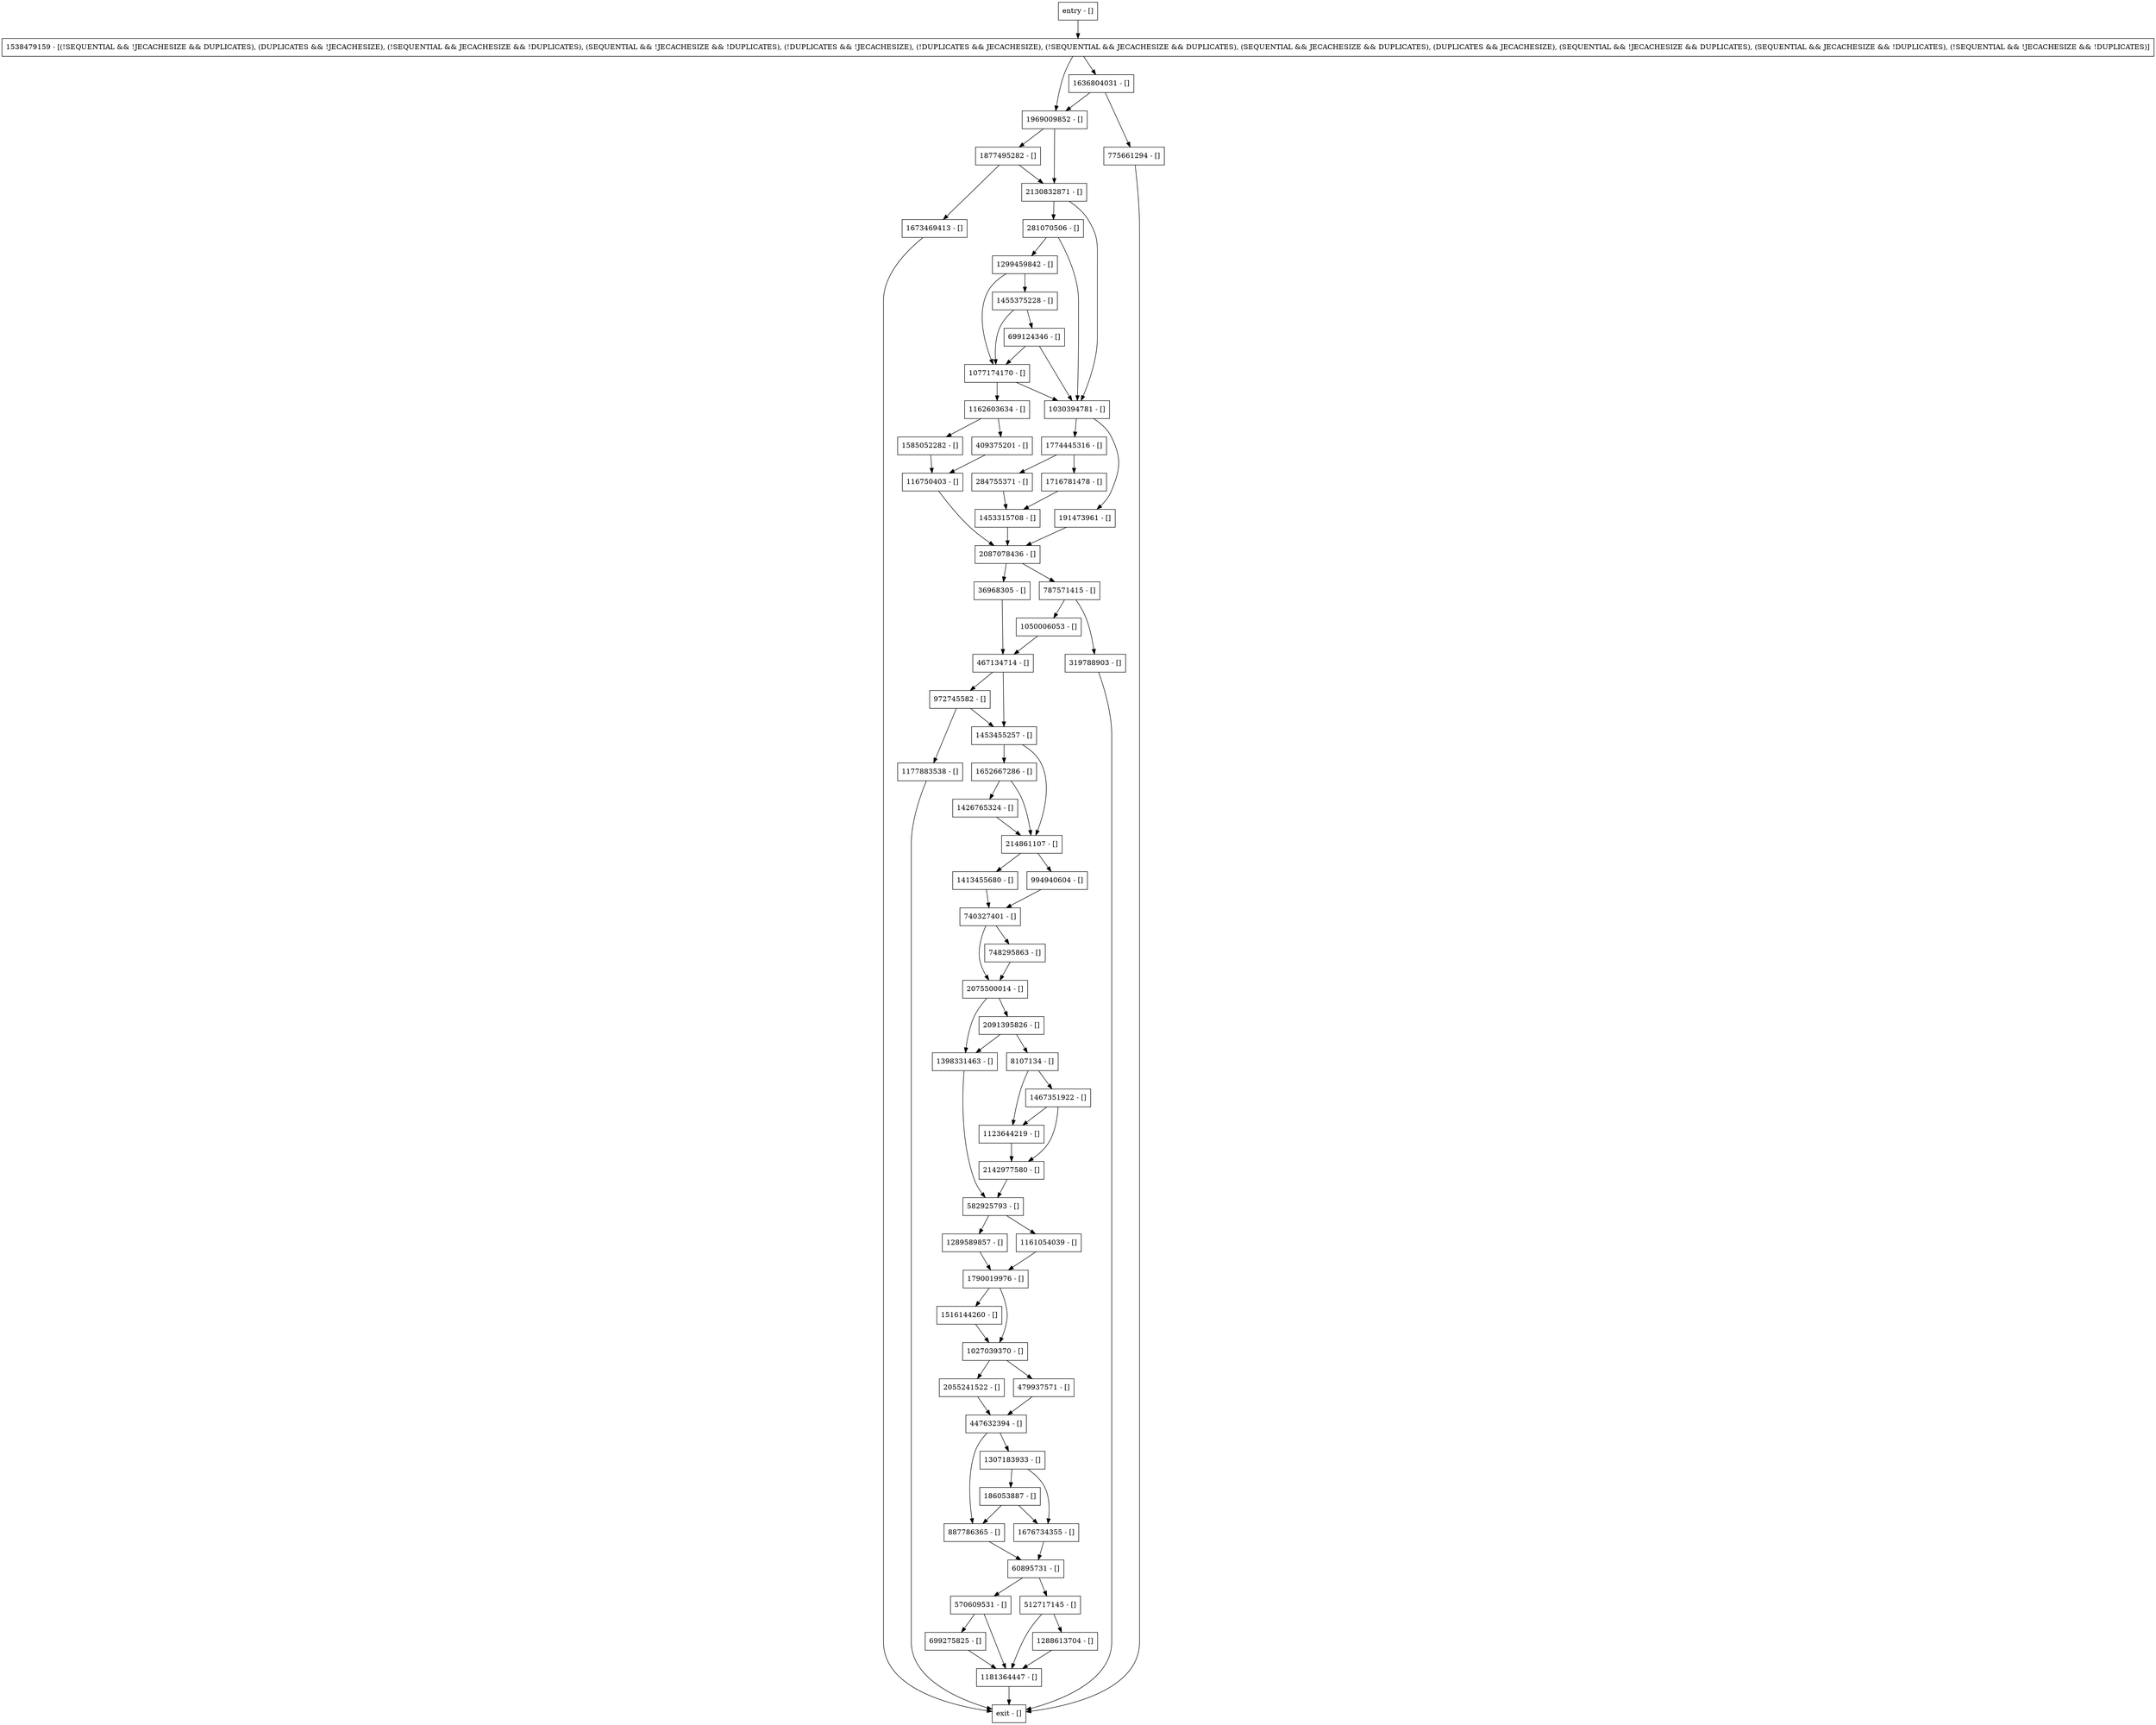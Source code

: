 digraph updateRecordInternal {
node [shape=record];
1050006053 [label="1050006053 - []"];
582925793 [label="582925793 - []"];
699275825 [label="699275825 - []"];
319788903 [label="319788903 - []"];
281070506 [label="281070506 - []"];
1453315708 [label="1453315708 - []"];
1299459842 [label="1299459842 - []"];
1673469413 [label="1673469413 - []"];
2087078436 [label="2087078436 - []"];
186053887 [label="186053887 - []"];
1969009852 [label="1969009852 - []"];
1516144260 [label="1516144260 - []"];
1289589857 [label="1289589857 - []"];
1652667286 [label="1652667286 - []"];
2130832871 [label="2130832871 - []"];
570609531 [label="570609531 - []"];
1467351922 [label="1467351922 - []"];
1162603634 [label="1162603634 - []"];
1398331463 [label="1398331463 - []"];
1774445316 [label="1774445316 - []"];
1123644219 [label="1123644219 - []"];
775661294 [label="775661294 - []"];
1161054039 [label="1161054039 - []"];
512717145 [label="512717145 - []"];
8107134 [label="8107134 - []"];
1636804031 [label="1636804031 - []"];
1181364447 [label="1181364447 - []"];
887786365 [label="887786365 - []"];
1455375228 [label="1455375228 - []"];
972745582 [label="972745582 - []"];
1585052282 [label="1585052282 - []"];
entry [label="entry - []"];
exit [label="exit - []"];
1413455680 [label="1413455680 - []"];
1877495282 [label="1877495282 - []"];
409375201 [label="409375201 - []"];
2075500014 [label="2075500014 - []"];
2142977580 [label="2142977580 - []"];
1790019976 [label="1790019976 - []"];
1027039370 [label="1027039370 - []"];
2055241522 [label="2055241522 - []"];
1288613704 [label="1288613704 - []"];
1716781478 [label="1716781478 - []"];
36968305 [label="36968305 - []"];
191473961 [label="191473961 - []"];
284755371 [label="284755371 - []"];
2091395826 [label="2091395826 - []"];
1426765324 [label="1426765324 - []"];
1077174170 [label="1077174170 - []"];
740327401 [label="740327401 - []"];
60895731 [label="60895731 - []"];
1676734355 [label="1676734355 - []"];
1538479159 [label="1538479159 - [(!SEQUENTIAL && !JECACHESIZE && DUPLICATES), (DUPLICATES && !JECACHESIZE), (!SEQUENTIAL && JECACHESIZE && !DUPLICATES), (SEQUENTIAL && !JECACHESIZE && !DUPLICATES), (!DUPLICATES && !JECACHESIZE), (!DUPLICATES && JECACHESIZE), (!SEQUENTIAL && JECACHESIZE && DUPLICATES), (SEQUENTIAL && JECACHESIZE && DUPLICATES), (DUPLICATES && JECACHESIZE), (SEQUENTIAL && !JECACHESIZE && DUPLICATES), (SEQUENTIAL && JECACHESIZE && !DUPLICATES), (!SEQUENTIAL && !JECACHESIZE && !DUPLICATES)]"];
467134714 [label="467134714 - []"];
479937571 [label="479937571 - []"];
214861107 [label="214861107 - []"];
994940604 [label="994940604 - []"];
116750403 [label="116750403 - []"];
787571415 [label="787571415 - []"];
1453455257 [label="1453455257 - []"];
1030394781 [label="1030394781 - []"];
699124346 [label="699124346 - []"];
447632394 [label="447632394 - []"];
1177883538 [label="1177883538 - []"];
1307183933 [label="1307183933 - []"];
748295863 [label="748295863 - []"];
entry;
exit;
1050006053 -> 467134714;
582925793 -> 1289589857;
582925793 -> 1161054039;
699275825 -> 1181364447;
319788903 -> exit;
281070506 -> 1030394781;
281070506 -> 1299459842;
1453315708 -> 2087078436;
1299459842 -> 1077174170;
1299459842 -> 1455375228;
1673469413 -> exit;
2087078436 -> 36968305;
2087078436 -> 787571415;
186053887 -> 887786365;
186053887 -> 1676734355;
1969009852 -> 1877495282;
1969009852 -> 2130832871;
1516144260 -> 1027039370;
1289589857 -> 1790019976;
1652667286 -> 214861107;
1652667286 -> 1426765324;
2130832871 -> 1030394781;
2130832871 -> 281070506;
570609531 -> 699275825;
570609531 -> 1181364447;
1467351922 -> 2142977580;
1467351922 -> 1123644219;
1162603634 -> 1585052282;
1162603634 -> 409375201;
1398331463 -> 582925793;
1774445316 -> 1716781478;
1774445316 -> 284755371;
1123644219 -> 2142977580;
775661294 -> exit;
1161054039 -> 1790019976;
512717145 -> 1181364447;
512717145 -> 1288613704;
8107134 -> 1467351922;
8107134 -> 1123644219;
1636804031 -> 1969009852;
1636804031 -> 775661294;
1181364447 -> exit;
887786365 -> 60895731;
1455375228 -> 699124346;
1455375228 -> 1077174170;
972745582 -> 1453455257;
972745582 -> 1177883538;
1585052282 -> 116750403;
entry -> 1538479159;
1413455680 -> 740327401;
1877495282 -> 2130832871;
1877495282 -> 1673469413;
409375201 -> 116750403;
2075500014 -> 2091395826;
2075500014 -> 1398331463;
2142977580 -> 582925793;
1790019976 -> 1516144260;
1790019976 -> 1027039370;
1027039370 -> 2055241522;
1027039370 -> 479937571;
2055241522 -> 447632394;
1288613704 -> 1181364447;
1716781478 -> 1453315708;
36968305 -> 467134714;
191473961 -> 2087078436;
284755371 -> 1453315708;
2091395826 -> 8107134;
2091395826 -> 1398331463;
1426765324 -> 214861107;
1077174170 -> 1030394781;
1077174170 -> 1162603634;
740327401 -> 2075500014;
740327401 -> 748295863;
60895731 -> 512717145;
60895731 -> 570609531;
1676734355 -> 60895731;
1538479159 -> 1969009852;
1538479159 -> 1636804031;
467134714 -> 1453455257;
467134714 -> 972745582;
479937571 -> 447632394;
214861107 -> 994940604;
214861107 -> 1413455680;
994940604 -> 740327401;
116750403 -> 2087078436;
787571415 -> 1050006053;
787571415 -> 319788903;
1453455257 -> 214861107;
1453455257 -> 1652667286;
1030394781 -> 191473961;
1030394781 -> 1774445316;
699124346 -> 1030394781;
699124346 -> 1077174170;
447632394 -> 1307183933;
447632394 -> 887786365;
1177883538 -> exit;
1307183933 -> 186053887;
1307183933 -> 1676734355;
748295863 -> 2075500014;
}
